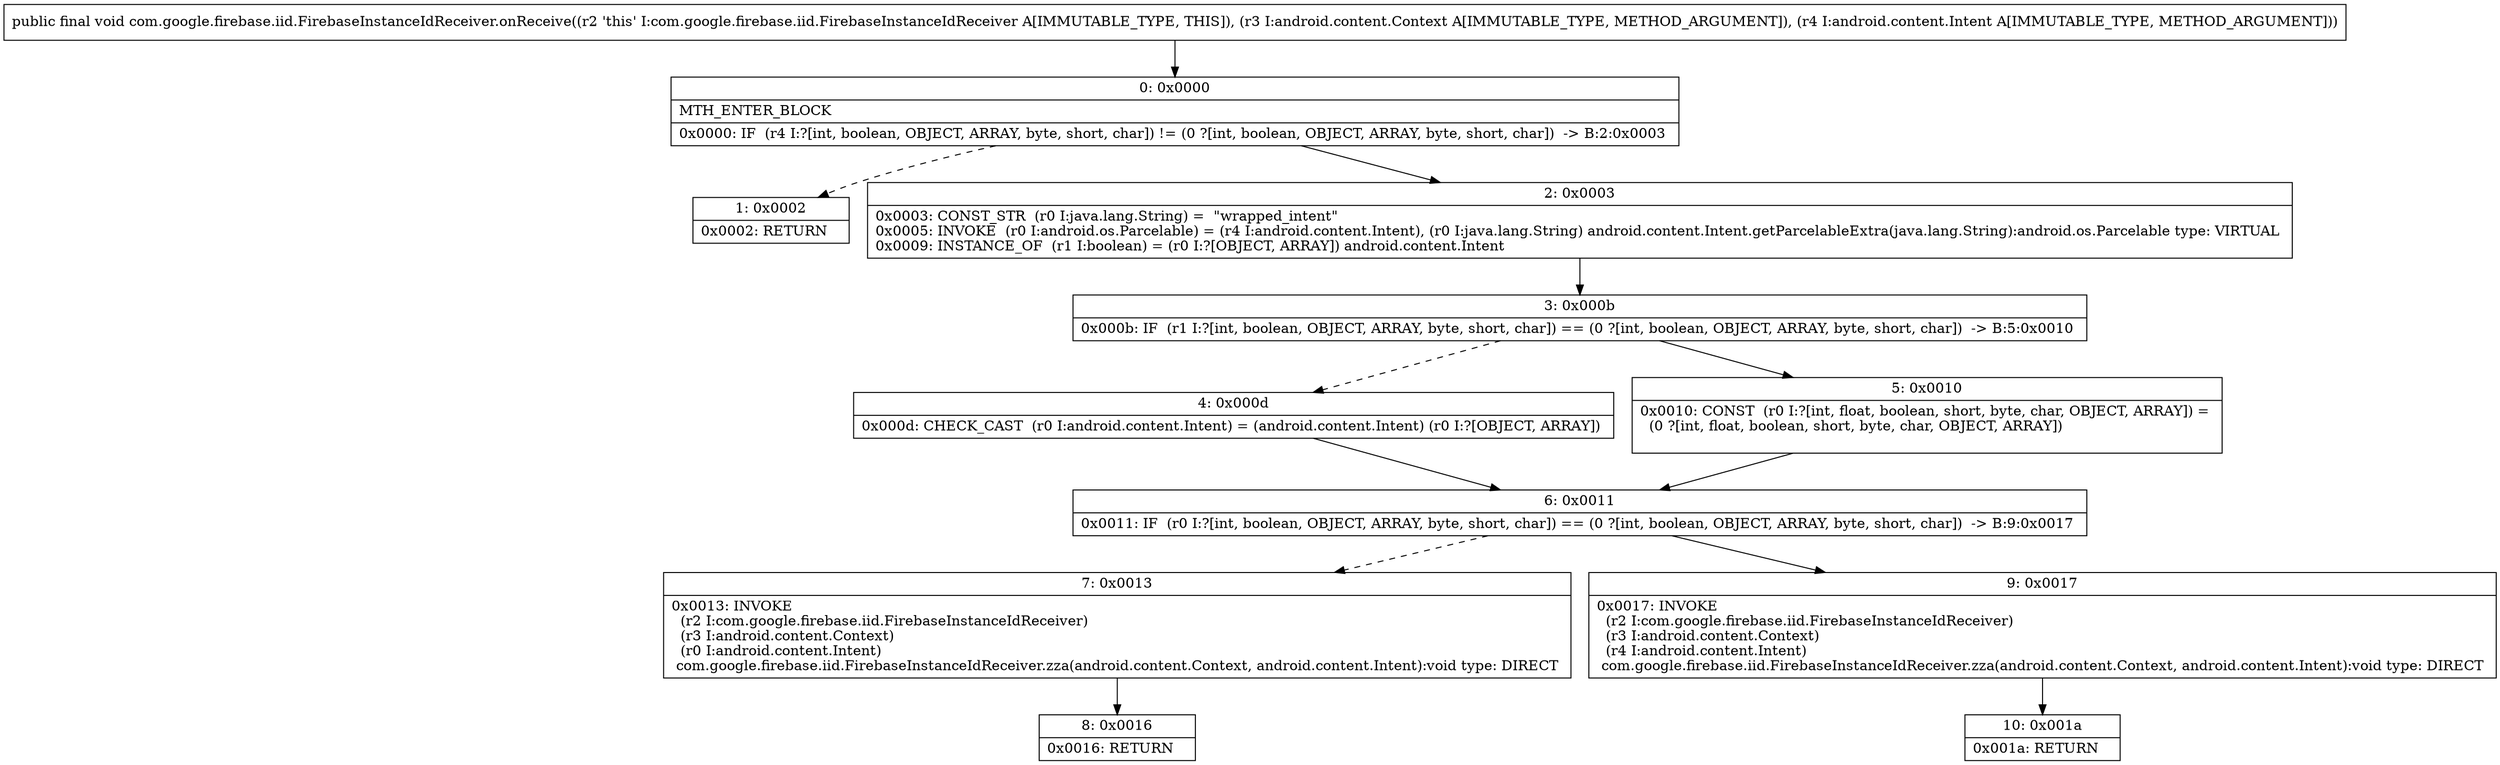 digraph "CFG forcom.google.firebase.iid.FirebaseInstanceIdReceiver.onReceive(Landroid\/content\/Context;Landroid\/content\/Intent;)V" {
Node_0 [shape=record,label="{0\:\ 0x0000|MTH_ENTER_BLOCK\l|0x0000: IF  (r4 I:?[int, boolean, OBJECT, ARRAY, byte, short, char]) != (0 ?[int, boolean, OBJECT, ARRAY, byte, short, char])  \-\> B:2:0x0003 \l}"];
Node_1 [shape=record,label="{1\:\ 0x0002|0x0002: RETURN   \l}"];
Node_2 [shape=record,label="{2\:\ 0x0003|0x0003: CONST_STR  (r0 I:java.lang.String) =  \"wrapped_intent\" \l0x0005: INVOKE  (r0 I:android.os.Parcelable) = (r4 I:android.content.Intent), (r0 I:java.lang.String) android.content.Intent.getParcelableExtra(java.lang.String):android.os.Parcelable type: VIRTUAL \l0x0009: INSTANCE_OF  (r1 I:boolean) = (r0 I:?[OBJECT, ARRAY]) android.content.Intent \l}"];
Node_3 [shape=record,label="{3\:\ 0x000b|0x000b: IF  (r1 I:?[int, boolean, OBJECT, ARRAY, byte, short, char]) == (0 ?[int, boolean, OBJECT, ARRAY, byte, short, char])  \-\> B:5:0x0010 \l}"];
Node_4 [shape=record,label="{4\:\ 0x000d|0x000d: CHECK_CAST  (r0 I:android.content.Intent) = (android.content.Intent) (r0 I:?[OBJECT, ARRAY]) \l}"];
Node_5 [shape=record,label="{5\:\ 0x0010|0x0010: CONST  (r0 I:?[int, float, boolean, short, byte, char, OBJECT, ARRAY]) = \l  (0 ?[int, float, boolean, short, byte, char, OBJECT, ARRAY])\l \l}"];
Node_6 [shape=record,label="{6\:\ 0x0011|0x0011: IF  (r0 I:?[int, boolean, OBJECT, ARRAY, byte, short, char]) == (0 ?[int, boolean, OBJECT, ARRAY, byte, short, char])  \-\> B:9:0x0017 \l}"];
Node_7 [shape=record,label="{7\:\ 0x0013|0x0013: INVOKE  \l  (r2 I:com.google.firebase.iid.FirebaseInstanceIdReceiver)\l  (r3 I:android.content.Context)\l  (r0 I:android.content.Intent)\l com.google.firebase.iid.FirebaseInstanceIdReceiver.zza(android.content.Context, android.content.Intent):void type: DIRECT \l}"];
Node_8 [shape=record,label="{8\:\ 0x0016|0x0016: RETURN   \l}"];
Node_9 [shape=record,label="{9\:\ 0x0017|0x0017: INVOKE  \l  (r2 I:com.google.firebase.iid.FirebaseInstanceIdReceiver)\l  (r3 I:android.content.Context)\l  (r4 I:android.content.Intent)\l com.google.firebase.iid.FirebaseInstanceIdReceiver.zza(android.content.Context, android.content.Intent):void type: DIRECT \l}"];
Node_10 [shape=record,label="{10\:\ 0x001a|0x001a: RETURN   \l}"];
MethodNode[shape=record,label="{public final void com.google.firebase.iid.FirebaseInstanceIdReceiver.onReceive((r2 'this' I:com.google.firebase.iid.FirebaseInstanceIdReceiver A[IMMUTABLE_TYPE, THIS]), (r3 I:android.content.Context A[IMMUTABLE_TYPE, METHOD_ARGUMENT]), (r4 I:android.content.Intent A[IMMUTABLE_TYPE, METHOD_ARGUMENT])) }"];
MethodNode -> Node_0;
Node_0 -> Node_1[style=dashed];
Node_0 -> Node_2;
Node_2 -> Node_3;
Node_3 -> Node_4[style=dashed];
Node_3 -> Node_5;
Node_4 -> Node_6;
Node_5 -> Node_6;
Node_6 -> Node_7[style=dashed];
Node_6 -> Node_9;
Node_7 -> Node_8;
Node_9 -> Node_10;
}


